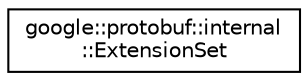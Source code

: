 digraph "类继承关系图"
{
 // LATEX_PDF_SIZE
  edge [fontname="Helvetica",fontsize="10",labelfontname="Helvetica",labelfontsize="10"];
  node [fontname="Helvetica",fontsize="10",shape=record];
  rankdir="LR";
  Node0 [label="google::protobuf::internal\l::ExtensionSet",height=0.2,width=0.4,color="black", fillcolor="white", style="filled",URL="$classgoogle_1_1protobuf_1_1internal_1_1ExtensionSet.html",tooltip=" "];
}
